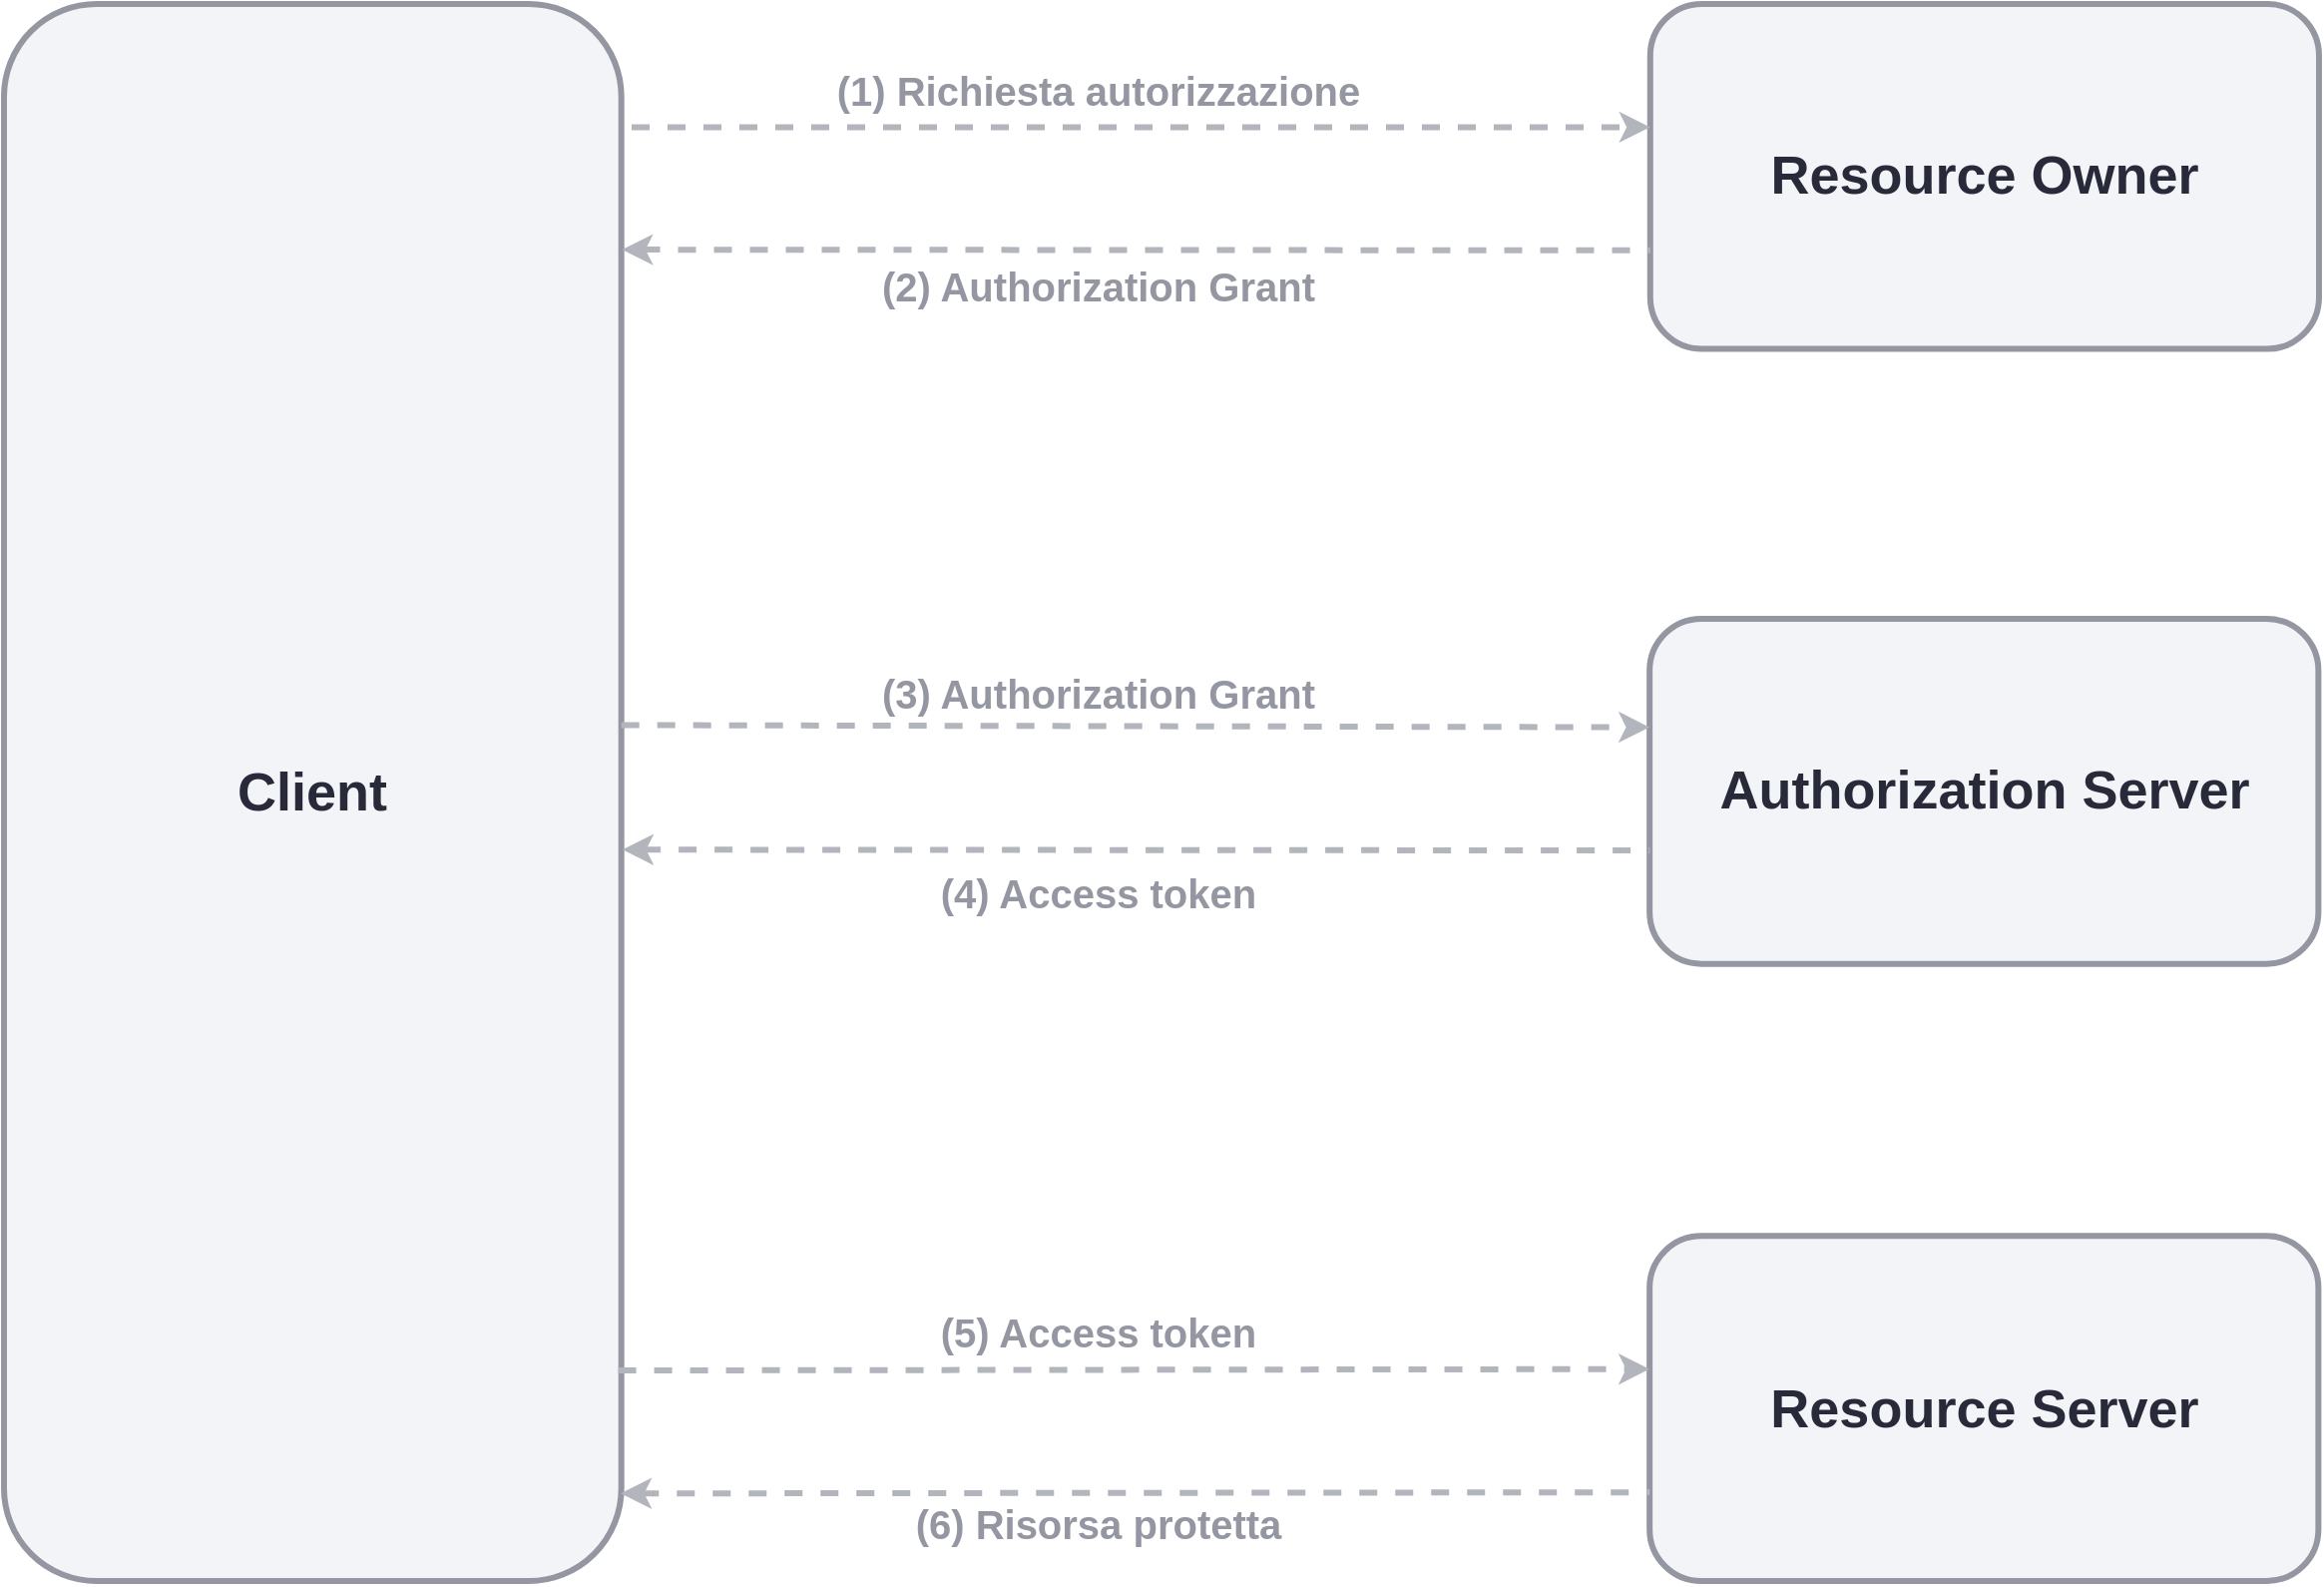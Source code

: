 <mxfile version="14.9.6"><diagram id="JGhIyY_tt6gT8sTixNuf" name="Page-1"><mxGraphModel dx="2370" dy="1300" grid="1" gridSize="10" guides="1" tooltips="1" connect="1" arrows="1" fold="1" page="1" pageScale="1" pageWidth="1169" pageHeight="827" math="0" shadow="0"><root><mxCell id="0"/><mxCell id="1" parent="0"/><mxCell id="hWZt6bUo3ii3WSvs8mI7-26" value="" style="group" vertex="1" connectable="0" parent="1"><mxGeometry x="5" y="19" width="1160" height="790" as="geometry"/></mxCell><mxCell id="hWZt6bUo3ii3WSvs8mI7-1" value="&lt;font style=&quot;font-size: 27px&quot; face=&quot;Helvetica&quot;&gt;&lt;b&gt;&lt;font style=&quot;font-size: 27px&quot;&gt;Client&lt;/font&gt;&lt;/b&gt;&lt;/font&gt;" style="rounded=1;whiteSpace=wrap;html=1;fillColor=#f3f4f8;strokeColor=#9496a1;fontColor=#282a3a;strokeWidth=3;" vertex="1" parent="hWZt6bUo3ii3WSvs8mI7-26"><mxGeometry width="309.333" height="790.0" as="geometry"/></mxCell><mxCell id="hWZt6bUo3ii3WSvs8mI7-2" value="&lt;font style=&quot;font-size: 27px&quot;&gt;&lt;b&gt;&lt;font style=&quot;font-size: 27px&quot;&gt;&lt;font style=&quot;font-size: 27px&quot;&gt;Resource&lt;/font&gt; Owner&lt;/font&gt;&lt;/b&gt;&lt;/font&gt;" style="rounded=1;whiteSpace=wrap;html=1;fillColor=#f3f4f8;strokeColor=#9496a1;fontColor=#282a3a;strokeWidth=3;" vertex="1" parent="hWZt6bUo3ii3WSvs8mI7-26"><mxGeometry x="824.889" y="-0.003" width="335.111" height="172.812" as="geometry"/></mxCell><mxCell id="hWZt6bUo3ii3WSvs8mI7-3" value="&lt;font style=&quot;font-size: 27px&quot;&gt;&lt;b&gt;&lt;font style=&quot;font-size: 27px&quot;&gt;Authorization Server&lt;/font&gt;&lt;/b&gt;&lt;/font&gt;" style="rounded=1;whiteSpace=wrap;html=1;fillColor=#f3f4f8;strokeColor=#9496a1;fontColor=#282a3a;strokeWidth=3;" vertex="1" parent="hWZt6bUo3ii3WSvs8mI7-26"><mxGeometry x="824.579" y="308.004" width="335.111" height="172.812" as="geometry"/></mxCell><mxCell id="hWZt6bUo3ii3WSvs8mI7-4" value="&lt;font style=&quot;font-size: 27px&quot;&gt;&lt;b&gt;Resource Server&lt;/b&gt;&lt;/font&gt;" style="rounded=1;whiteSpace=wrap;html=1;fillColor=#f3f4f8;strokeColor=#9496a1;fontColor=#282a3a;strokeWidth=3;" vertex="1" parent="hWZt6bUo3ii3WSvs8mI7-26"><mxGeometry x="824.579" y="617.183" width="335.111" height="172.812" as="geometry"/></mxCell><mxCell id="hWZt6bUo3ii3WSvs8mI7-8" value="" style="endArrow=classic;dashed=1;html=1;entryX=0;entryY=0.357;entryDx=0;entryDy=0;endFill=1;entryPerimeter=0;strokeColor=#B3B5BD;strokeWidth=3;" edge="1" parent="hWZt6bUo3ii3WSvs8mI7-26" target="hWZt6bUo3ii3WSvs8mI7-2"><mxGeometry y="-24.69" width="76.378" height="73.148" as="geometry"><mxPoint x="314.489" y="61.716" as="sourcePoint"/><mxPoint x="696" y="740.622" as="targetPoint"/></mxGeometry></mxCell><mxCell id="hWZt6bUo3ii3WSvs8mI7-9" value="" style="endArrow=none;dashed=1;html=1;entryX=0;entryY=0.25;entryDx=0;entryDy=0;startArrow=classic;startFill=1;exitX=1.001;exitY=0.187;exitDx=0;exitDy=0;exitPerimeter=0;strokeColor=#B3B5BD;fontSize=20;strokeWidth=3;" edge="1" parent="hWZt6bUo3ii3WSvs8mI7-26"><mxGeometry y="-24.69" width="76.378" height="73.148" as="geometry"><mxPoint x="309.643" y="123.04" as="sourcePoint"/><mxPoint x="824.889" y="123.435" as="targetPoint"/></mxGeometry></mxCell><mxCell id="hWZt6bUo3ii3WSvs8mI7-11" value="" style="endArrow=classic;dashed=1;html=1;entryX=0;entryY=0.25;entryDx=0;entryDy=0;endFill=1;exitX=1.001;exitY=0.458;exitDx=0;exitDy=0;exitPerimeter=0;strokeColor=#b3b5bd;strokeWidth=3;" edge="1" parent="hWZt6bUo3ii3WSvs8mI7-26"><mxGeometry x="-0.31" y="-0.59" width="76.378" height="73.148" as="geometry"><mxPoint x="309.333" y="361.23" as="sourcePoint"/><mxPoint x="824.579" y="362.316" as="targetPoint"/></mxGeometry></mxCell><mxCell id="hWZt6bUo3ii3WSvs8mI7-12" value="" style="endArrow=none;dashed=1;html=1;entryX=0;entryY=0.25;entryDx=0;entryDy=0;startArrow=classic;startFill=1;exitX=1.003;exitY=0.537;exitDx=0;exitDy=0;exitPerimeter=0;strokeColor=#b3b5bd;strokeWidth=3;" edge="1" parent="hWZt6bUo3ii3WSvs8mI7-26"><mxGeometry x="-0.31" y="-0.59" width="76.378" height="73.148" as="geometry"><mxPoint x="309.951" y="423.64" as="sourcePoint"/><mxPoint x="824.579" y="424.035" as="targetPoint"/></mxGeometry></mxCell><mxCell id="hWZt6bUo3ii3WSvs8mI7-13" value="" style="endArrow=classic;dashed=1;html=1;entryX=0;entryY=0.25;entryDx=0;entryDy=0;endFill=1;exitX=0.996;exitY=0.804;exitDx=0;exitDy=0;exitPerimeter=0;strokeColor=#b3b5bd;strokeWidth=3;" edge="1" parent="hWZt6bUo3ii3WSvs8mI7-26"><mxGeometry x="-0.31" y="49.37" width="76.378" height="73.148" as="geometry"><mxPoint x="307.786" y="684.53" as="sourcePoint"/><mxPoint x="824.579" y="683.839" as="targetPoint"/></mxGeometry></mxCell><mxCell id="hWZt6bUo3ii3WSvs8mI7-14" value="" style="endArrow=none;dashed=1;html=1;entryX=0;entryY=0.25;entryDx=0;entryDy=0;startArrow=classic;startFill=1;exitX=1;exitY=0.882;exitDx=0;exitDy=0;exitPerimeter=0;strokeColor=#b3b5bd;strokeWidth=3;" edge="1" parent="hWZt6bUo3ii3WSvs8mI7-26"><mxGeometry x="-0.31" y="49.37" width="76.378" height="73.148" as="geometry"><mxPoint x="309.023" y="746.15" as="sourcePoint"/><mxPoint x="824.579" y="745.557" as="targetPoint"/></mxGeometry></mxCell><mxCell id="hWZt6bUo3ii3WSvs8mI7-18" value="&lt;div style=&quot;font-size: 20px&quot; align=&quot;center&quot;&gt;&lt;font style=&quot;font-size: 20px&quot; color=&quot;#9496A1&quot;&gt;&lt;b&gt;&lt;font style=&quot;font-size: 20px&quot;&gt;(1) Richiesta autorizzazione&lt;/font&gt;&lt;/b&gt;&lt;br&gt;&lt;/font&gt;&lt;/div&gt;" style="text;html=1;align=center;verticalAlign=middle;resizable=0;points=[];autosize=1;strokeColor=none;fontColor=#282a3a;" vertex="1" parent="hWZt6bUo3ii3WSvs8mI7-26"><mxGeometry x="407.897" y="33.311" width="280" height="20" as="geometry"/></mxCell><mxCell id="hWZt6bUo3ii3WSvs8mI7-19" value="&lt;div style=&quot;font-size: 20px;&quot; align=&quot;center&quot;&gt;&lt;font style=&quot;font-size: 20px;&quot; color=&quot;#9496A1&quot;&gt;&lt;b style=&quot;font-size: 20px;&quot;&gt;&lt;font style=&quot;font-size: 20px;&quot;&gt;(3) Authorization Grant&lt;/font&gt;&lt;/b&gt;&lt;br style=&quot;font-size: 20px;&quot;&gt;&lt;/font&gt;&lt;/div&gt;" style="text;html=1;align=center;verticalAlign=middle;resizable=0;points=[];autosize=1;strokeColor=none;fontColor=#282a3a;fontSize=20;" vertex="1" parent="hWZt6bUo3ii3WSvs8mI7-26"><mxGeometry x="432.583" y="330.411" width="230" height="30" as="geometry"/></mxCell><mxCell id="hWZt6bUo3ii3WSvs8mI7-20" value="&lt;div style=&quot;font-size: 20px;&quot; align=&quot;center&quot;&gt;&lt;font style=&quot;font-size: 20px;&quot; color=&quot;#9496A1&quot;&gt;&lt;b style=&quot;font-size: 20px;&quot;&gt;&lt;font style=&quot;font-size: 20px;&quot;&gt;(5) Access token&lt;/font&gt;&lt;/b&gt;&lt;br style=&quot;font-size: 20px;&quot;&gt;&lt;/font&gt;&lt;/div&gt;" style="text;html=1;align=center;verticalAlign=middle;resizable=0;points=[];autosize=1;strokeColor=none;fontColor=#282a3a;fontSize=20;" vertex="1" parent="hWZt6bUo3ii3WSvs8mI7-26"><mxGeometry x="462.581" y="650.372" width="170" height="30" as="geometry"/></mxCell><mxCell id="hWZt6bUo3ii3WSvs8mI7-21" value="&lt;font style=&quot;font-size: 20px;&quot;&gt;&lt;b style=&quot;font-size: 20px;&quot;&gt;&lt;font style=&quot;font-size: 20px;&quot; color=&quot;#9496A1&quot;&gt;(2) Authorization Grant&lt;/font&gt;&lt;br style=&quot;font-size: 20px;&quot;&gt;&lt;/b&gt;&lt;/font&gt;" style="text;html=1;align=center;verticalAlign=middle;resizable=0;points=[];autosize=1;strokeColor=none;fontColor=#282a3a;fontSize=20;" vertex="1" parent="hWZt6bUo3ii3WSvs8mI7-26"><mxGeometry x="432.893" y="126.315" width="230" height="30" as="geometry"/></mxCell><mxCell id="hWZt6bUo3ii3WSvs8mI7-22" value="&lt;div style=&quot;font-size: 20px;&quot; align=&quot;center&quot;&gt;&lt;font style=&quot;font-size: 20px;&quot; color=&quot;#9496A1&quot;&gt;&lt;b style=&quot;font-size: 20px;&quot;&gt;&lt;font style=&quot;font-size: 20px;&quot;&gt;(4) Access token&lt;/font&gt;&lt;/b&gt;&lt;br style=&quot;font-size: 20px;&quot;&gt;&lt;/font&gt;&lt;/div&gt;" style="text;html=1;align=center;verticalAlign=middle;resizable=0;points=[];autosize=1;strokeColor=none;fontColor=#282a3a;fontSize=20;" vertex="1" parent="hWZt6bUo3ii3WSvs8mI7-26"><mxGeometry x="462.581" y="430.406" width="170" height="30" as="geometry"/></mxCell><mxCell id="hWZt6bUo3ii3WSvs8mI7-23" value="&lt;div style=&quot;font-size: 20px;&quot; align=&quot;center&quot;&gt;&lt;font style=&quot;font-size: 20px;&quot; color=&quot;#9496A1&quot;&gt;&lt;b style=&quot;font-size: 20px;&quot;&gt;&lt;font style=&quot;font-size: 20px;&quot;&gt;(6) &lt;/font&gt;Risorsa protetta&lt;/b&gt;&lt;br style=&quot;font-size: 20px;&quot;&gt;&lt;/font&gt;&lt;/div&gt;" style="text;html=1;align=center;verticalAlign=middle;resizable=0;points=[];autosize=1;strokeColor=none;fontColor=#282a3a;fontSize=20;" vertex="1" parent="hWZt6bUo3ii3WSvs8mI7-26"><mxGeometry x="447.582" y="745.969" width="200" height="30" as="geometry"/></mxCell></root></mxGraphModel></diagram></mxfile>
